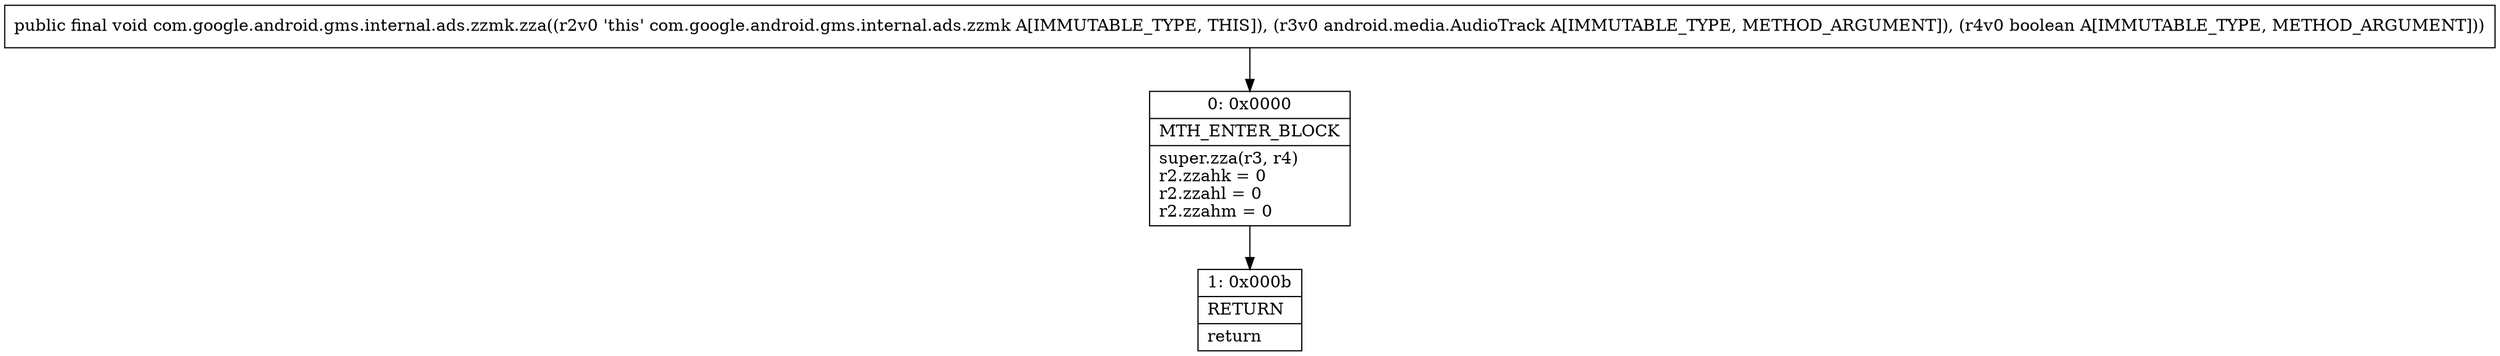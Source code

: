 digraph "CFG forcom.google.android.gms.internal.ads.zzmk.zza(Landroid\/media\/AudioTrack;Z)V" {
Node_0 [shape=record,label="{0\:\ 0x0000|MTH_ENTER_BLOCK\l|super.zza(r3, r4)\lr2.zzahk = 0\lr2.zzahl = 0\lr2.zzahm = 0\l}"];
Node_1 [shape=record,label="{1\:\ 0x000b|RETURN\l|return\l}"];
MethodNode[shape=record,label="{public final void com.google.android.gms.internal.ads.zzmk.zza((r2v0 'this' com.google.android.gms.internal.ads.zzmk A[IMMUTABLE_TYPE, THIS]), (r3v0 android.media.AudioTrack A[IMMUTABLE_TYPE, METHOD_ARGUMENT]), (r4v0 boolean A[IMMUTABLE_TYPE, METHOD_ARGUMENT])) }"];
MethodNode -> Node_0;
Node_0 -> Node_1;
}

